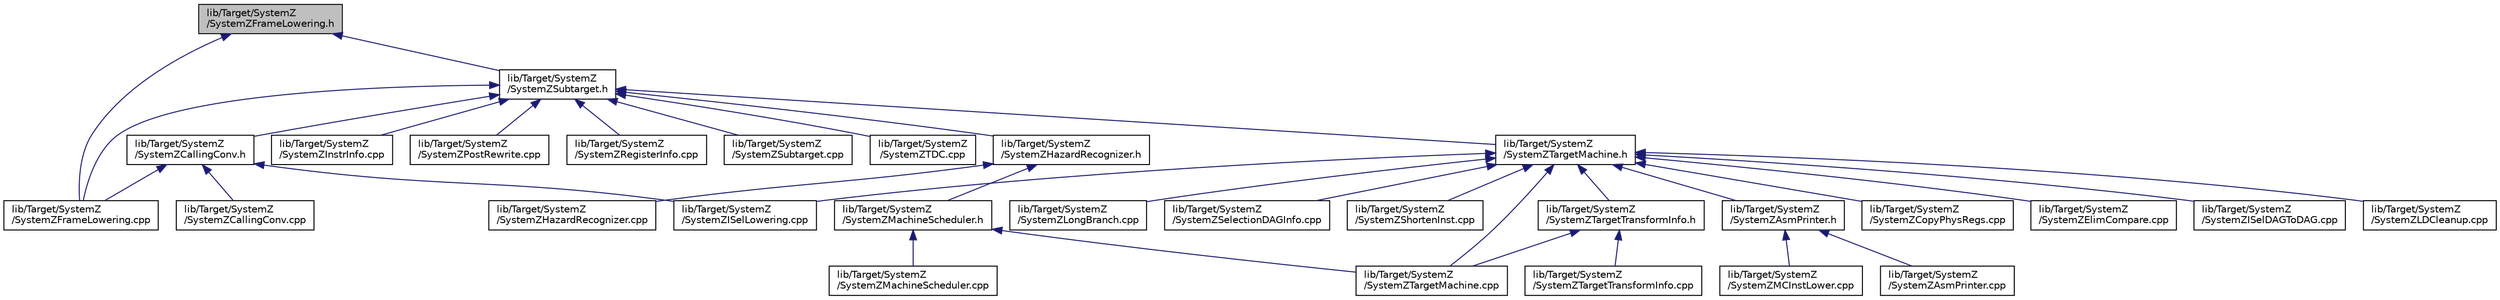 digraph "lib/Target/SystemZ/SystemZFrameLowering.h"
{
 // LATEX_PDF_SIZE
  bgcolor="transparent";
  edge [fontname="Helvetica",fontsize="10",labelfontname="Helvetica",labelfontsize="10"];
  node [fontname="Helvetica",fontsize="10",shape=record];
  Node1 [label="lib/Target/SystemZ\l/SystemZFrameLowering.h",height=0.2,width=0.4,color="black", fillcolor="grey75", style="filled", fontcolor="black",tooltip=" "];
  Node1 -> Node2 [dir="back",color="midnightblue",fontsize="10",style="solid",fontname="Helvetica"];
  Node2 [label="lib/Target/SystemZ\l/SystemZSubtarget.h",height=0.2,width=0.4,color="black",URL="$SystemZSubtarget_8h.html",tooltip=" "];
  Node2 -> Node3 [dir="back",color="midnightblue",fontsize="10",style="solid",fontname="Helvetica"];
  Node3 [label="lib/Target/SystemZ\l/SystemZTargetMachine.h",height=0.2,width=0.4,color="black",URL="$SystemZTargetMachine_8h.html",tooltip=" "];
  Node3 -> Node4 [dir="back",color="midnightblue",fontsize="10",style="solid",fontname="Helvetica"];
  Node4 [label="lib/Target/SystemZ\l/SystemZAsmPrinter.h",height=0.2,width=0.4,color="black",URL="$SystemZAsmPrinter_8h.html",tooltip=" "];
  Node4 -> Node5 [dir="back",color="midnightblue",fontsize="10",style="solid",fontname="Helvetica"];
  Node5 [label="lib/Target/SystemZ\l/SystemZAsmPrinter.cpp",height=0.2,width=0.4,color="black",URL="$SystemZAsmPrinter_8cpp.html",tooltip=" "];
  Node4 -> Node6 [dir="back",color="midnightblue",fontsize="10",style="solid",fontname="Helvetica"];
  Node6 [label="lib/Target/SystemZ\l/SystemZMCInstLower.cpp",height=0.2,width=0.4,color="black",URL="$SystemZMCInstLower_8cpp.html",tooltip=" "];
  Node3 -> Node7 [dir="back",color="midnightblue",fontsize="10",style="solid",fontname="Helvetica"];
  Node7 [label="lib/Target/SystemZ\l/SystemZCopyPhysRegs.cpp",height=0.2,width=0.4,color="black",URL="$SystemZCopyPhysRegs_8cpp.html",tooltip=" "];
  Node3 -> Node8 [dir="back",color="midnightblue",fontsize="10",style="solid",fontname="Helvetica"];
  Node8 [label="lib/Target/SystemZ\l/SystemZElimCompare.cpp",height=0.2,width=0.4,color="black",URL="$SystemZElimCompare_8cpp.html",tooltip=" "];
  Node3 -> Node9 [dir="back",color="midnightblue",fontsize="10",style="solid",fontname="Helvetica"];
  Node9 [label="lib/Target/SystemZ\l/SystemZISelDAGToDAG.cpp",height=0.2,width=0.4,color="black",URL="$SystemZISelDAGToDAG_8cpp.html",tooltip=" "];
  Node3 -> Node10 [dir="back",color="midnightblue",fontsize="10",style="solid",fontname="Helvetica"];
  Node10 [label="lib/Target/SystemZ\l/SystemZISelLowering.cpp",height=0.2,width=0.4,color="black",URL="$SystemZISelLowering_8cpp.html",tooltip=" "];
  Node3 -> Node11 [dir="back",color="midnightblue",fontsize="10",style="solid",fontname="Helvetica"];
  Node11 [label="lib/Target/SystemZ\l/SystemZLDCleanup.cpp",height=0.2,width=0.4,color="black",URL="$SystemZLDCleanup_8cpp.html",tooltip=" "];
  Node3 -> Node12 [dir="back",color="midnightblue",fontsize="10",style="solid",fontname="Helvetica"];
  Node12 [label="lib/Target/SystemZ\l/SystemZLongBranch.cpp",height=0.2,width=0.4,color="black",URL="$SystemZLongBranch_8cpp.html",tooltip=" "];
  Node3 -> Node13 [dir="back",color="midnightblue",fontsize="10",style="solid",fontname="Helvetica"];
  Node13 [label="lib/Target/SystemZ\l/SystemZSelectionDAGInfo.cpp",height=0.2,width=0.4,color="black",URL="$SystemZSelectionDAGInfo_8cpp.html",tooltip=" "];
  Node3 -> Node14 [dir="back",color="midnightblue",fontsize="10",style="solid",fontname="Helvetica"];
  Node14 [label="lib/Target/SystemZ\l/SystemZShortenInst.cpp",height=0.2,width=0.4,color="black",URL="$SystemZShortenInst_8cpp.html",tooltip=" "];
  Node3 -> Node15 [dir="back",color="midnightblue",fontsize="10",style="solid",fontname="Helvetica"];
  Node15 [label="lib/Target/SystemZ\l/SystemZTargetMachine.cpp",height=0.2,width=0.4,color="black",URL="$SystemZTargetMachine_8cpp.html",tooltip=" "];
  Node3 -> Node16 [dir="back",color="midnightblue",fontsize="10",style="solid",fontname="Helvetica"];
  Node16 [label="lib/Target/SystemZ\l/SystemZTargetTransformInfo.h",height=0.2,width=0.4,color="black",URL="$SystemZTargetTransformInfo_8h.html",tooltip=" "];
  Node16 -> Node15 [dir="back",color="midnightblue",fontsize="10",style="solid",fontname="Helvetica"];
  Node16 -> Node17 [dir="back",color="midnightblue",fontsize="10",style="solid",fontname="Helvetica"];
  Node17 [label="lib/Target/SystemZ\l/SystemZTargetTransformInfo.cpp",height=0.2,width=0.4,color="black",URL="$SystemZTargetTransformInfo_8cpp.html",tooltip=" "];
  Node2 -> Node18 [dir="back",color="midnightblue",fontsize="10",style="solid",fontname="Helvetica"];
  Node18 [label="lib/Target/SystemZ\l/SystemZCallingConv.h",height=0.2,width=0.4,color="black",URL="$SystemZCallingConv_8h.html",tooltip=" "];
  Node18 -> Node19 [dir="back",color="midnightblue",fontsize="10",style="solid",fontname="Helvetica"];
  Node19 [label="lib/Target/SystemZ\l/SystemZCallingConv.cpp",height=0.2,width=0.4,color="black",URL="$SystemZCallingConv_8cpp.html",tooltip=" "];
  Node18 -> Node20 [dir="back",color="midnightblue",fontsize="10",style="solid",fontname="Helvetica"];
  Node20 [label="lib/Target/SystemZ\l/SystemZFrameLowering.cpp",height=0.2,width=0.4,color="black",URL="$SystemZFrameLowering_8cpp.html",tooltip=" "];
  Node18 -> Node10 [dir="back",color="midnightblue",fontsize="10",style="solid",fontname="Helvetica"];
  Node2 -> Node20 [dir="back",color="midnightblue",fontsize="10",style="solid",fontname="Helvetica"];
  Node2 -> Node21 [dir="back",color="midnightblue",fontsize="10",style="solid",fontname="Helvetica"];
  Node21 [label="lib/Target/SystemZ\l/SystemZHazardRecognizer.h",height=0.2,width=0.4,color="black",URL="$SystemZHazardRecognizer_8h.html",tooltip=" "];
  Node21 -> Node22 [dir="back",color="midnightblue",fontsize="10",style="solid",fontname="Helvetica"];
  Node22 [label="lib/Target/SystemZ\l/SystemZHazardRecognizer.cpp",height=0.2,width=0.4,color="black",URL="$SystemZHazardRecognizer_8cpp.html",tooltip=" "];
  Node21 -> Node23 [dir="back",color="midnightblue",fontsize="10",style="solid",fontname="Helvetica"];
  Node23 [label="lib/Target/SystemZ\l/SystemZMachineScheduler.h",height=0.2,width=0.4,color="black",URL="$SystemZMachineScheduler_8h.html",tooltip=" "];
  Node23 -> Node24 [dir="back",color="midnightblue",fontsize="10",style="solid",fontname="Helvetica"];
  Node24 [label="lib/Target/SystemZ\l/SystemZMachineScheduler.cpp",height=0.2,width=0.4,color="black",URL="$SystemZMachineScheduler_8cpp.html",tooltip=" "];
  Node23 -> Node15 [dir="back",color="midnightblue",fontsize="10",style="solid",fontname="Helvetica"];
  Node2 -> Node25 [dir="back",color="midnightblue",fontsize="10",style="solid",fontname="Helvetica"];
  Node25 [label="lib/Target/SystemZ\l/SystemZInstrInfo.cpp",height=0.2,width=0.4,color="black",URL="$SystemZInstrInfo_8cpp.html",tooltip=" "];
  Node2 -> Node26 [dir="back",color="midnightblue",fontsize="10",style="solid",fontname="Helvetica"];
  Node26 [label="lib/Target/SystemZ\l/SystemZPostRewrite.cpp",height=0.2,width=0.4,color="black",URL="$SystemZPostRewrite_8cpp.html",tooltip=" "];
  Node2 -> Node27 [dir="back",color="midnightblue",fontsize="10",style="solid",fontname="Helvetica"];
  Node27 [label="lib/Target/SystemZ\l/SystemZRegisterInfo.cpp",height=0.2,width=0.4,color="black",URL="$SystemZRegisterInfo_8cpp.html",tooltip=" "];
  Node2 -> Node28 [dir="back",color="midnightblue",fontsize="10",style="solid",fontname="Helvetica"];
  Node28 [label="lib/Target/SystemZ\l/SystemZSubtarget.cpp",height=0.2,width=0.4,color="black",URL="$SystemZSubtarget_8cpp.html",tooltip=" "];
  Node2 -> Node29 [dir="back",color="midnightblue",fontsize="10",style="solid",fontname="Helvetica"];
  Node29 [label="lib/Target/SystemZ\l/SystemZTDC.cpp",height=0.2,width=0.4,color="black",URL="$SystemZTDC_8cpp.html",tooltip=" "];
  Node1 -> Node20 [dir="back",color="midnightblue",fontsize="10",style="solid",fontname="Helvetica"];
}
